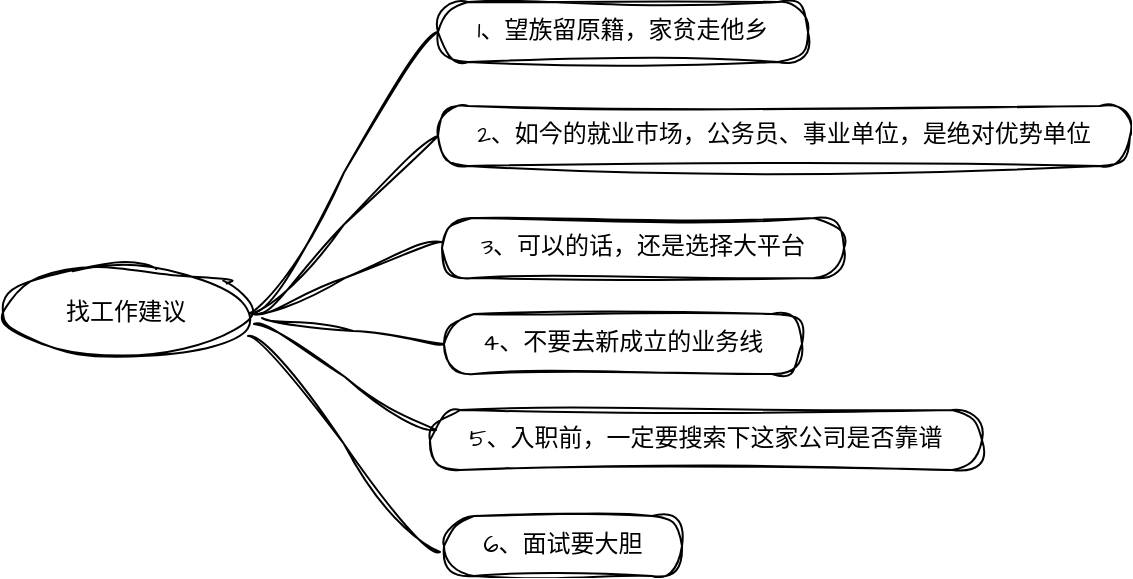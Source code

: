 <mxfile version="24.5.4" type="github">
  <diagram name="第 1 页" id="axeV7pYVh597KDV_NqKA">
    <mxGraphModel dx="2286" dy="1285" grid="0" gridSize="10" guides="1" tooltips="1" connect="1" arrows="1" fold="1" page="0" pageScale="1" pageWidth="827" pageHeight="1169" math="0" shadow="0">
      <root>
        <mxCell id="0" />
        <mxCell id="1" parent="0" />
        <mxCell id="JFRNYmTr9arc1HrWgKbh-4" value="找工作建议" style="ellipse;whiteSpace=wrap;html=1;align=center;newEdgeStyle={&quot;edgeStyle&quot;:&quot;entityRelationEdgeStyle&quot;,&quot;startArrow&quot;:&quot;none&quot;,&quot;endArrow&quot;:&quot;none&quot;,&quot;segment&quot;:10,&quot;curved&quot;:1,&quot;sourcePerimeterSpacing&quot;:0,&quot;targetPerimeterSpacing&quot;:0};treeFolding=1;treeMoving=1;sketch=1;hachureGap=4;jiggle=2;curveFitting=1;fontFamily=Architects Daughter;fontSource=https%3A%2F%2Ffonts.googleapis.com%2Fcss%3Ffamily%3DArchitects%2BDaughter;" vertex="1" parent="1">
          <mxGeometry x="-110" y="41" width="124" height="47" as="geometry" />
        </mxCell>
        <mxCell id="JFRNYmTr9arc1HrWgKbh-5" value="1、望族留原籍，家贫走他乡" style="whiteSpace=wrap;html=1;rounded=1;arcSize=50;align=center;verticalAlign=middle;strokeWidth=1;autosize=1;spacing=4;treeFolding=1;treeMoving=1;newEdgeStyle={&quot;edgeStyle&quot;:&quot;entityRelationEdgeStyle&quot;,&quot;startArrow&quot;:&quot;none&quot;,&quot;endArrow&quot;:&quot;none&quot;,&quot;segment&quot;:10,&quot;curved&quot;:1,&quot;sourcePerimeterSpacing&quot;:0,&quot;targetPerimeterSpacing&quot;:0};sketch=1;hachureGap=4;jiggle=2;curveFitting=1;fontFamily=Architects Daughter;fontSource=https%3A%2F%2Ffonts.googleapis.com%2Fcss%3Ffamily%3DArchitects%2BDaughter;" vertex="1" parent="1">
          <mxGeometry x="108" y="-91" width="185" height="30" as="geometry" />
        </mxCell>
        <mxCell id="JFRNYmTr9arc1HrWgKbh-6" value="" style="edgeStyle=entityRelationEdgeStyle;startArrow=none;endArrow=none;segment=10;curved=1;sourcePerimeterSpacing=0;targetPerimeterSpacing=0;rounded=0;sketch=1;hachureGap=4;jiggle=2;curveFitting=1;fontFamily=Architects Daughter;fontSource=https%3A%2F%2Ffonts.googleapis.com%2Fcss%3Ffamily%3DArchitects%2BDaughter;fontSize=16;startSize=14;endSize=14;exitX=1;exitY=0.5;exitDx=0;exitDy=0;" edge="1" target="JFRNYmTr9arc1HrWgKbh-5" parent="1" source="JFRNYmTr9arc1HrWgKbh-4">
          <mxGeometry relative="1" as="geometry">
            <mxPoint x="16" y="-13" as="sourcePoint" />
          </mxGeometry>
        </mxCell>
        <mxCell id="JFRNYmTr9arc1HrWgKbh-8" value="2、如今的就业市场，公务员、事业单位，是绝对优势单位" style="whiteSpace=wrap;html=1;rounded=1;arcSize=50;align=center;verticalAlign=middle;strokeWidth=1;autosize=1;spacing=4;treeFolding=1;treeMoving=1;newEdgeStyle={&quot;edgeStyle&quot;:&quot;entityRelationEdgeStyle&quot;,&quot;startArrow&quot;:&quot;none&quot;,&quot;endArrow&quot;:&quot;none&quot;,&quot;segment&quot;:10,&quot;curved&quot;:1,&quot;sourcePerimeterSpacing&quot;:0,&quot;targetPerimeterSpacing&quot;:0};sketch=1;hachureGap=4;jiggle=2;curveFitting=1;fontFamily=Architects Daughter;fontSource=https%3A%2F%2Ffonts.googleapis.com%2Fcss%3Ffamily%3DArchitects%2BDaughter;" vertex="1" parent="1">
          <mxGeometry x="108" y="-39" width="346" height="30" as="geometry" />
        </mxCell>
        <mxCell id="JFRNYmTr9arc1HrWgKbh-9" value="" style="edgeStyle=entityRelationEdgeStyle;startArrow=none;endArrow=none;segment=10;curved=1;sourcePerimeterSpacing=0;targetPerimeterSpacing=0;rounded=0;sketch=1;hachureGap=4;jiggle=2;curveFitting=1;fontFamily=Architects Daughter;fontSource=https%3A%2F%2Ffonts.googleapis.com%2Fcss%3Ffamily%3DArchitects%2BDaughter;fontSize=16;startSize=14;endSize=14;entryX=0;entryY=0.5;entryDx=0;entryDy=0;exitX=1;exitY=0.5;exitDx=0;exitDy=0;" edge="1" parent="1" target="JFRNYmTr9arc1HrWgKbh-8" source="JFRNYmTr9arc1HrWgKbh-4">
          <mxGeometry relative="1" as="geometry">
            <mxPoint x="13" y="-10" as="sourcePoint" />
            <mxPoint x="115" y="-40" as="targetPoint" />
            <Array as="points">
              <mxPoint x="23" y="25" />
              <mxPoint x="21" y="22" />
              <mxPoint x="23" y="19" />
              <mxPoint x="10" y="35" />
              <mxPoint x="19" y="44" />
              <mxPoint x="15" y="-29" />
            </Array>
          </mxGeometry>
        </mxCell>
        <mxCell id="JFRNYmTr9arc1HrWgKbh-10" value="3、可以的话，还是选择大平台" style="whiteSpace=wrap;html=1;rounded=1;arcSize=50;align=center;verticalAlign=middle;strokeWidth=1;autosize=1;spacing=4;treeFolding=1;treeMoving=1;newEdgeStyle={&quot;edgeStyle&quot;:&quot;entityRelationEdgeStyle&quot;,&quot;startArrow&quot;:&quot;none&quot;,&quot;endArrow&quot;:&quot;none&quot;,&quot;segment&quot;:10,&quot;curved&quot;:1,&quot;sourcePerimeterSpacing&quot;:0,&quot;targetPerimeterSpacing&quot;:0};sketch=1;hachureGap=4;jiggle=2;curveFitting=1;fontFamily=Architects Daughter;fontSource=https%3A%2F%2Ffonts.googleapis.com%2Fcss%3Ffamily%3DArchitects%2BDaughter;" vertex="1" parent="1">
          <mxGeometry x="110" y="17" width="201" height="30" as="geometry" />
        </mxCell>
        <mxCell id="JFRNYmTr9arc1HrWgKbh-11" value="" style="edgeStyle=entityRelationEdgeStyle;startArrow=none;endArrow=none;segment=10;curved=1;sourcePerimeterSpacing=0;targetPerimeterSpacing=0;rounded=0;sketch=1;hachureGap=4;jiggle=2;curveFitting=1;fontFamily=Architects Daughter;fontSource=https%3A%2F%2Ffonts.googleapis.com%2Fcss%3Ffamily%3DArchitects%2BDaughter;fontSize=16;startSize=14;endSize=14;exitX=1;exitY=0.5;exitDx=0;exitDy=0;" edge="1" parent="1" source="JFRNYmTr9arc1HrWgKbh-4">
          <mxGeometry relative="1" as="geometry">
            <mxPoint x="15" y="45" as="sourcePoint" />
            <mxPoint x="110" y="29" as="targetPoint" />
            <Array as="points">
              <mxPoint x="21" y="-6" />
              <mxPoint x="17" y="26" />
            </Array>
          </mxGeometry>
        </mxCell>
        <mxCell id="JFRNYmTr9arc1HrWgKbh-12" value="4、不要去新成立的业务线" style="whiteSpace=wrap;html=1;rounded=1;arcSize=50;align=center;verticalAlign=middle;strokeWidth=1;autosize=1;spacing=4;treeFolding=1;treeMoving=1;newEdgeStyle={&quot;edgeStyle&quot;:&quot;entityRelationEdgeStyle&quot;,&quot;startArrow&quot;:&quot;none&quot;,&quot;endArrow&quot;:&quot;none&quot;,&quot;segment&quot;:10,&quot;curved&quot;:1,&quot;sourcePerimeterSpacing&quot;:0,&quot;targetPerimeterSpacing&quot;:0};sketch=1;hachureGap=4;jiggle=2;curveFitting=1;fontFamily=Architects Daughter;fontSource=https%3A%2F%2Ffonts.googleapis.com%2Fcss%3Ffamily%3DArchitects%2BDaughter;" vertex="1" parent="1">
          <mxGeometry x="111" y="65" width="179" height="30" as="geometry" />
        </mxCell>
        <mxCell id="JFRNYmTr9arc1HrWgKbh-13" value="" style="edgeStyle=entityRelationEdgeStyle;startArrow=none;endArrow=none;segment=10;curved=1;sourcePerimeterSpacing=0;targetPerimeterSpacing=0;rounded=0;sketch=1;hachureGap=4;jiggle=2;curveFitting=1;fontFamily=Architects Daughter;fontSource=https%3A%2F%2Ffonts.googleapis.com%2Fcss%3Ffamily%3DArchitects%2BDaughter;fontSize=16;startSize=14;endSize=14;entryX=0;entryY=0.5;entryDx=0;entryDy=0;" edge="1" parent="1" target="JFRNYmTr9arc1HrWgKbh-12">
          <mxGeometry relative="1" as="geometry">
            <mxPoint x="20" y="67" as="sourcePoint" />
            <mxPoint x="120" y="39" as="targetPoint" />
            <Array as="points">
              <mxPoint x="17" y="66" />
              <mxPoint x="31" y="4" />
              <mxPoint x="27" y="36" />
            </Array>
          </mxGeometry>
        </mxCell>
        <mxCell id="JFRNYmTr9arc1HrWgKbh-14" value="5、入职前，一定要搜索下这家公司是否靠谱" style="whiteSpace=wrap;html=1;rounded=1;arcSize=50;align=center;verticalAlign=middle;strokeWidth=1;autosize=1;spacing=4;treeFolding=1;treeMoving=1;newEdgeStyle={&quot;edgeStyle&quot;:&quot;entityRelationEdgeStyle&quot;,&quot;startArrow&quot;:&quot;none&quot;,&quot;endArrow&quot;:&quot;none&quot;,&quot;segment&quot;:10,&quot;curved&quot;:1,&quot;sourcePerimeterSpacing&quot;:0,&quot;targetPerimeterSpacing&quot;:0};sketch=1;hachureGap=4;jiggle=2;curveFitting=1;fontFamily=Architects Daughter;fontSource=https%3A%2F%2Ffonts.googleapis.com%2Fcss%3Ffamily%3DArchitects%2BDaughter;" vertex="1" parent="1">
          <mxGeometry x="104" y="113" width="276" height="30" as="geometry" />
        </mxCell>
        <mxCell id="JFRNYmTr9arc1HrWgKbh-15" value="" style="edgeStyle=entityRelationEdgeStyle;startArrow=none;endArrow=none;segment=10;curved=1;sourcePerimeterSpacing=0;targetPerimeterSpacing=0;rounded=0;sketch=1;hachureGap=4;jiggle=2;curveFitting=1;fontFamily=Architects Daughter;fontSource=https%3A%2F%2Ffonts.googleapis.com%2Fcss%3Ffamily%3DArchitects%2BDaughter;fontSize=16;startSize=14;endSize=14;entryX=0;entryY=0.5;entryDx=0;entryDy=0;" edge="1" parent="1">
          <mxGeometry relative="1" as="geometry">
            <mxPoint x="16" y="70" as="sourcePoint" />
            <mxPoint x="107" y="123" as="targetPoint" />
            <Array as="points">
              <mxPoint x="19" y="59" />
              <mxPoint x="18" y="60" />
              <mxPoint x="18" y="65" />
              <mxPoint x="4" y="71" />
              <mxPoint y="103" />
            </Array>
          </mxGeometry>
        </mxCell>
        <mxCell id="JFRNYmTr9arc1HrWgKbh-16" value="6、面试要大胆" style="whiteSpace=wrap;html=1;rounded=1;arcSize=50;align=center;verticalAlign=middle;strokeWidth=1;autosize=1;spacing=4;treeFolding=1;treeMoving=1;newEdgeStyle={&quot;edgeStyle&quot;:&quot;entityRelationEdgeStyle&quot;,&quot;startArrow&quot;:&quot;none&quot;,&quot;endArrow&quot;:&quot;none&quot;,&quot;segment&quot;:10,&quot;curved&quot;:1,&quot;sourcePerimeterSpacing&quot;:0,&quot;targetPerimeterSpacing&quot;:0};sketch=1;hachureGap=4;jiggle=2;curveFitting=1;fontFamily=Architects Daughter;fontSource=https%3A%2F%2Ffonts.googleapis.com%2Fcss%3Ffamily%3DArchitects%2BDaughter;" vertex="1" parent="1">
          <mxGeometry x="111" y="166" width="119" height="30" as="geometry" />
        </mxCell>
        <mxCell id="JFRNYmTr9arc1HrWgKbh-17" value="" style="edgeStyle=entityRelationEdgeStyle;startArrow=none;endArrow=none;segment=10;curved=1;sourcePerimeterSpacing=0;targetPerimeterSpacing=0;rounded=0;sketch=1;hachureGap=4;jiggle=2;curveFitting=1;fontFamily=Architects Daughter;fontSource=https%3A%2F%2Ffonts.googleapis.com%2Fcss%3Ffamily%3DArchitects%2BDaughter;fontSize=16;startSize=14;endSize=14;" edge="1" parent="1">
          <mxGeometry relative="1" as="geometry">
            <mxPoint x="13" y="76" as="sourcePoint" />
            <mxPoint x="109" y="184" as="targetPoint" />
            <Array as="points">
              <mxPoint x="20" y="60" />
              <mxPoint x="20" y="57" />
              <mxPoint x="18" y="66" />
              <mxPoint x="13" y="77" />
              <mxPoint x="24" y="85" />
              <mxPoint x="49" y="26" />
              <mxPoint x="45" y="58" />
            </Array>
          </mxGeometry>
        </mxCell>
      </root>
    </mxGraphModel>
  </diagram>
</mxfile>
